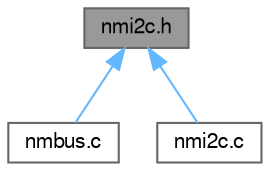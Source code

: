 digraph "nmi2c.h"
{
 // LATEX_PDF_SIZE
  bgcolor="transparent";
  edge [fontname=FreeSans,fontsize=10,labelfontname=FreeSans,labelfontsize=10];
  node [fontname=FreeSans,fontsize=10,shape=box,height=0.2,width=0.4];
  Node1 [label="nmi2c.h",height=0.2,width=0.4,color="gray40", fillcolor="grey60", style="filled", fontcolor="black",tooltip="This module contains NMC1000 I2C protocol bus APIs implementation."];
  Node1 -> Node2 [dir="back",color="steelblue1",style="solid"];
  Node2 [label="nmbus.c",height=0.2,width=0.4,color="grey40", fillcolor="white", style="filled",URL="$nmbus_8c.html",tooltip="This module contains NMC1000 bus APIs implementation."];
  Node1 -> Node3 [dir="back",color="steelblue1",style="solid"];
  Node3 [label="nmi2c.c",height=0.2,width=0.4,color="grey40", fillcolor="white", style="filled",URL="$nmi2c_8c.html",tooltip="This module contains NMC1000 I2C protocol bus APIs implementation."];
}
